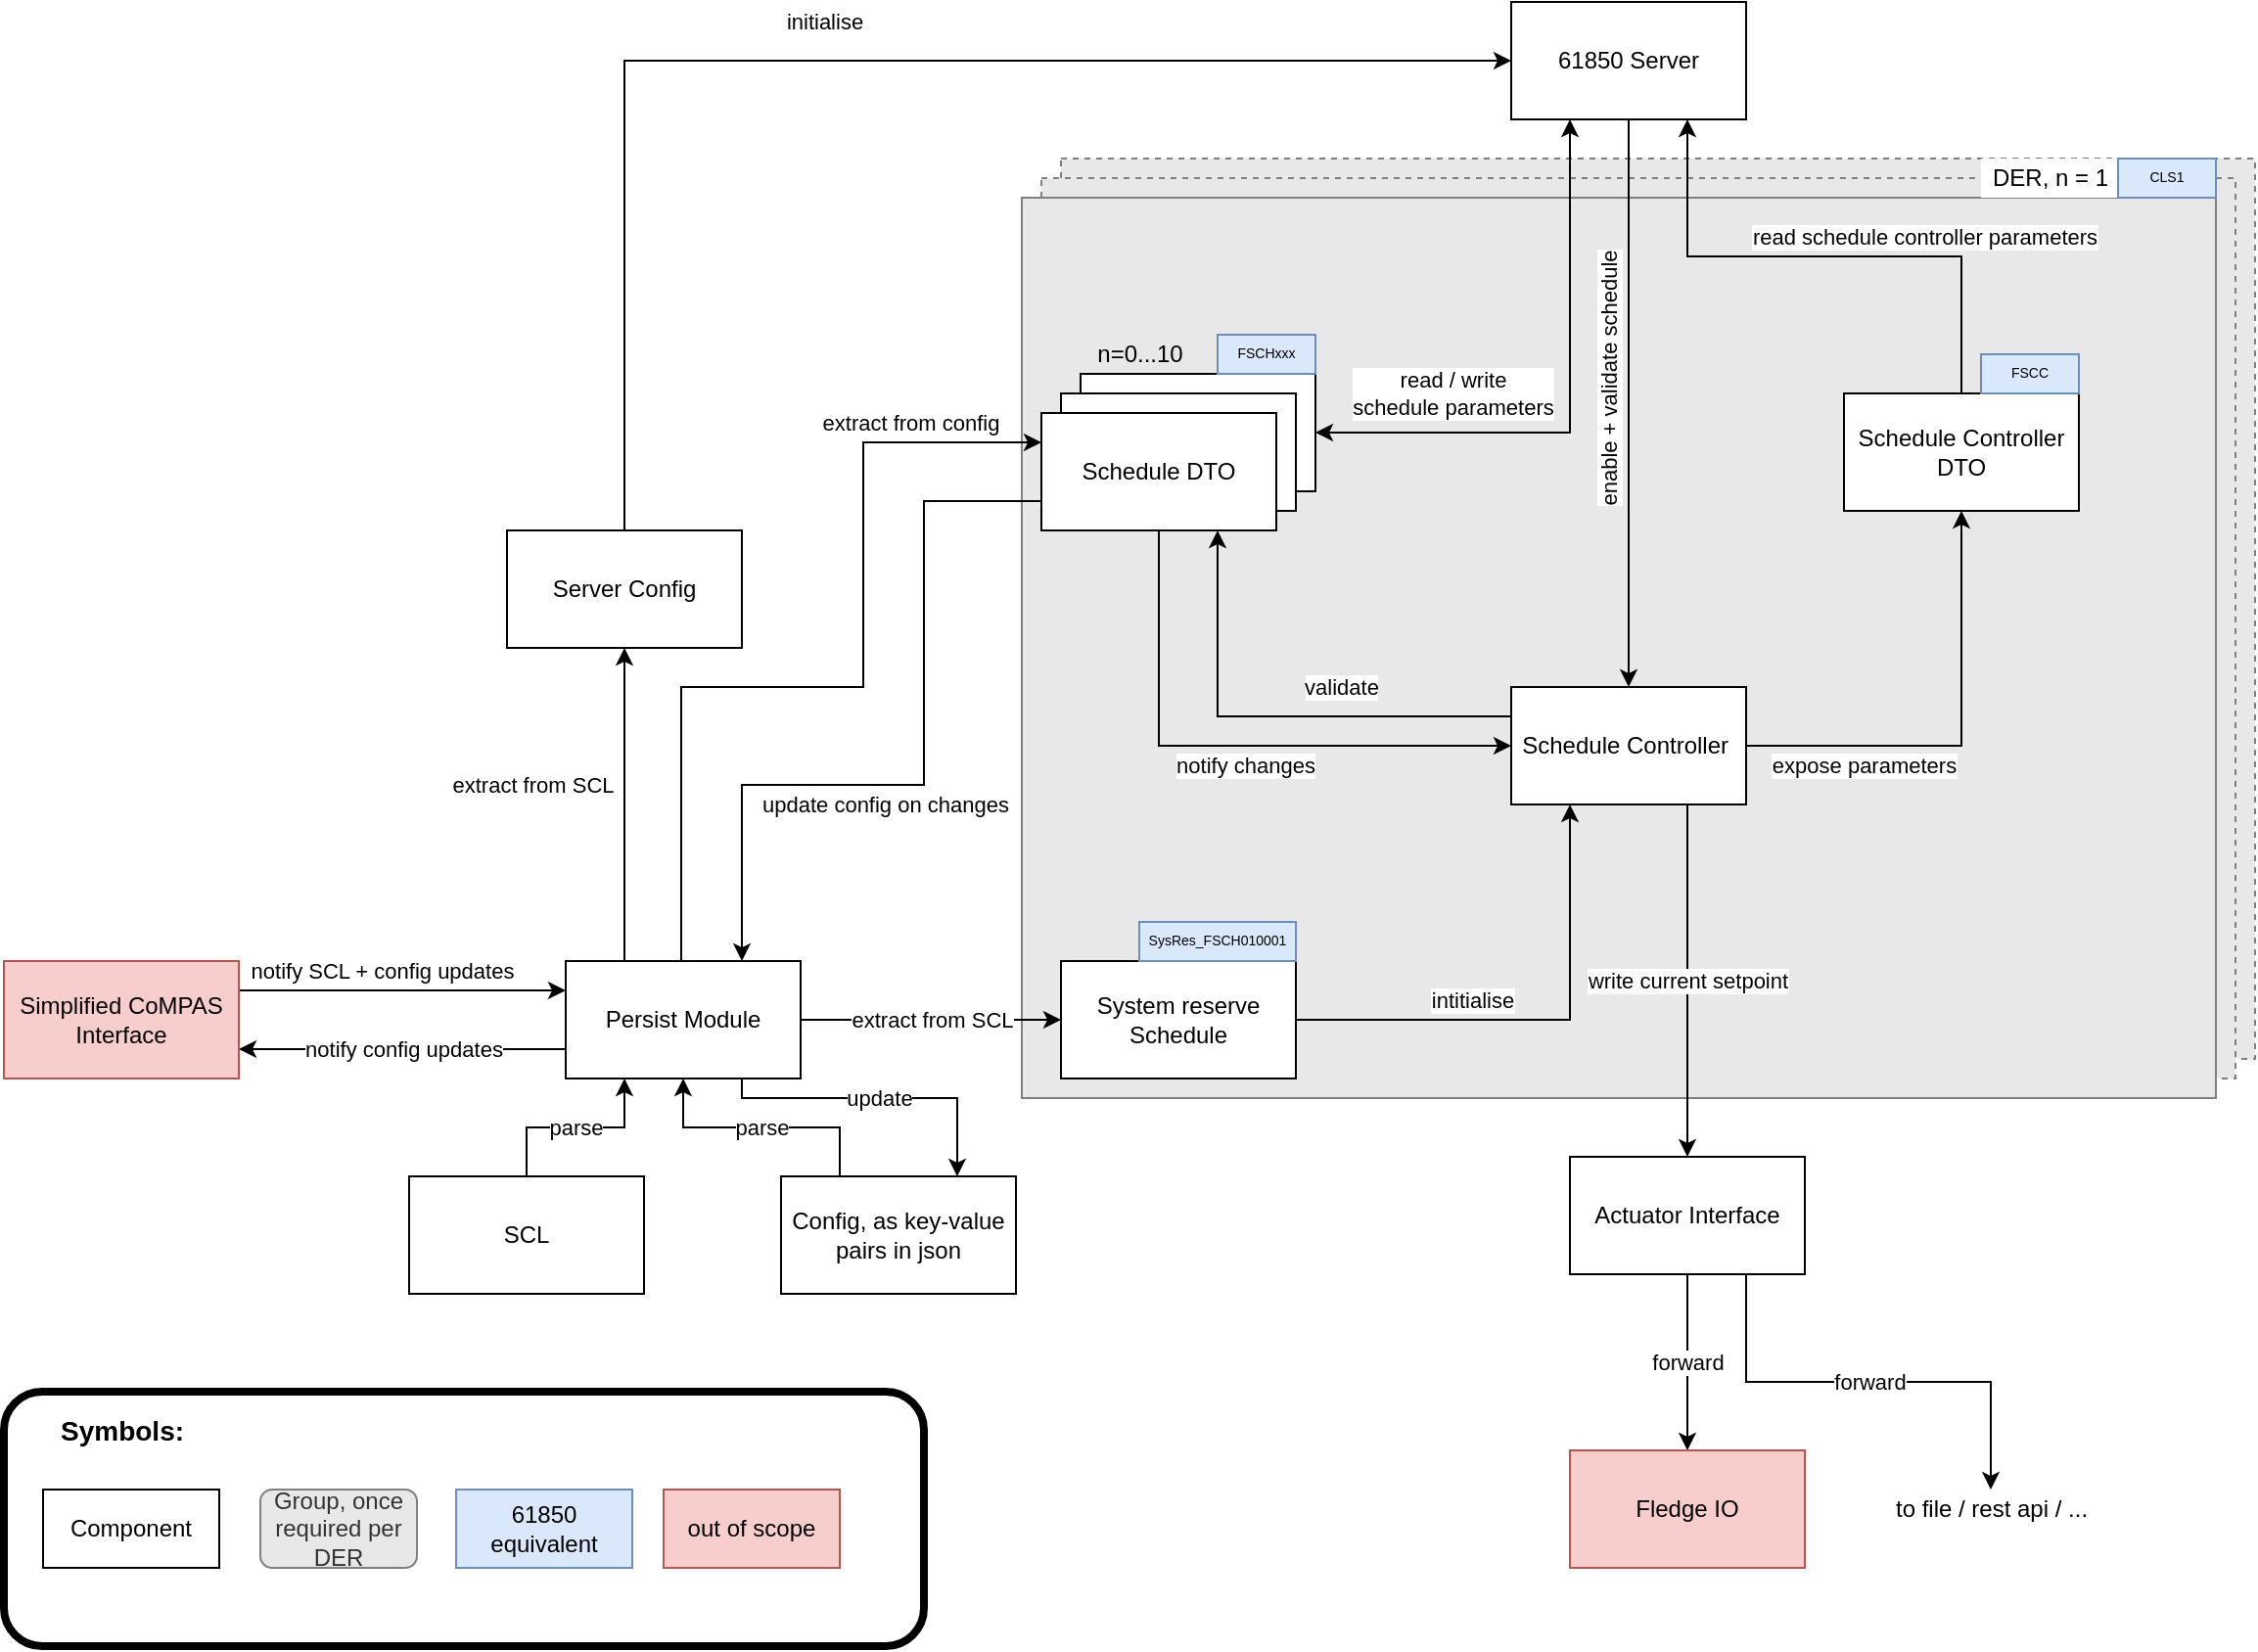 <mxfile version="16.1.2" type="device"><diagram name="Page-1" id="5f0bae14-7c28-e335-631c-24af17079c00"><mxGraphModel dx="2285" dy="1604" grid="1" gridSize="10" guides="1" tooltips="1" connect="1" arrows="1" fold="1" page="1" pageScale="1" pageWidth="1100" pageHeight="850" background="none" math="0" shadow="0"><root><mxCell id="0"/><mxCell id="1" parent="0"/><mxCell id="b1wSyEFUPVE4bgTUCaJU-76" value="" style="rounded=0;whiteSpace=wrap;html=1;fillColor=#E8E8E8;fontColor=#333333;strokeColor=#808080;glass=0;shadow=0;sketch=0;dashed=1;" vertex="1" parent="1"><mxGeometry x="170" y="60" width="610" height="460" as="geometry"/></mxCell><mxCell id="b1wSyEFUPVE4bgTUCaJU-75" value="" style="rounded=0;whiteSpace=wrap;html=1;fillColor=#E8E8E8;fontColor=#333333;strokeColor=#808080;glass=0;shadow=0;sketch=0;dashed=1;" vertex="1" parent="1"><mxGeometry x="160" y="70" width="610" height="460" as="geometry"/></mxCell><mxCell id="b1wSyEFUPVE4bgTUCaJU-46" value="" style="rounded=0;whiteSpace=wrap;html=1;fillColor=#E8E8E8;fontColor=#333333;strokeColor=#808080;glass=0;shadow=0;sketch=0;" vertex="1" parent="1"><mxGeometry x="150" y="80" width="610" height="460" as="geometry"/></mxCell><mxCell id="b1wSyEFUPVE4bgTUCaJU-1" value="61850 Server" style="rounded=0;whiteSpace=wrap;html=1;" vertex="1" parent="1"><mxGeometry x="400" y="-20" width="120" height="60" as="geometry"/></mxCell><mxCell id="b1wSyEFUPVE4bgTUCaJU-31" value="parse" style="edgeStyle=orthogonalEdgeStyle;rounded=0;orthogonalLoop=1;jettySize=auto;html=1;exitX=0.5;exitY=0;exitDx=0;exitDy=0;entryX=0.25;entryY=1;entryDx=0;entryDy=0;" edge="1" parent="1" source="b1wSyEFUPVE4bgTUCaJU-2" target="b1wSyEFUPVE4bgTUCaJU-12"><mxGeometry relative="1" as="geometry"/></mxCell><mxCell id="b1wSyEFUPVE4bgTUCaJU-2" value="SCL" style="rounded=0;whiteSpace=wrap;html=1;" vertex="1" parent="1"><mxGeometry x="-163" y="580" width="120" height="60" as="geometry"/></mxCell><mxCell id="b1wSyEFUPVE4bgTUCaJU-33" value="parse" style="edgeStyle=orthogonalEdgeStyle;rounded=0;orthogonalLoop=1;jettySize=auto;html=1;exitX=0.25;exitY=0;exitDx=0;exitDy=0;entryX=0.5;entryY=1;entryDx=0;entryDy=0;" edge="1" parent="1" source="b1wSyEFUPVE4bgTUCaJU-3" target="b1wSyEFUPVE4bgTUCaJU-12"><mxGeometry relative="1" as="geometry"/></mxCell><mxCell id="b1wSyEFUPVE4bgTUCaJU-3" value="Config, as key-value pairs in json" style="rounded=0;whiteSpace=wrap;html=1;" vertex="1" parent="1"><mxGeometry x="27" y="580" width="120" height="60" as="geometry"/></mxCell><mxCell id="b1wSyEFUPVE4bgTUCaJU-43" value="forward" style="edgeStyle=orthogonalEdgeStyle;rounded=0;orthogonalLoop=1;jettySize=auto;html=1;exitX=0.5;exitY=1;exitDx=0;exitDy=0;entryX=0.5;entryY=0;entryDx=0;entryDy=0;" edge="1" parent="1" source="b1wSyEFUPVE4bgTUCaJU-4" target="b1wSyEFUPVE4bgTUCaJU-64"><mxGeometry relative="1" as="geometry"><mxPoint x="490" y="770" as="targetPoint"/></mxGeometry></mxCell><mxCell id="b1wSyEFUPVE4bgTUCaJU-66" value="forward" style="edgeStyle=orthogonalEdgeStyle;rounded=0;orthogonalLoop=1;jettySize=auto;html=1;exitX=0.75;exitY=1;exitDx=0;exitDy=0;" edge="1" parent="1" source="b1wSyEFUPVE4bgTUCaJU-4" target="b1wSyEFUPVE4bgTUCaJU-44"><mxGeometry relative="1" as="geometry"/></mxCell><mxCell id="b1wSyEFUPVE4bgTUCaJU-4" value="Actuator Interface" style="rounded=0;whiteSpace=wrap;html=1;" vertex="1" parent="1"><mxGeometry x="430" y="570" width="120" height="60" as="geometry"/></mxCell><mxCell id="b1wSyEFUPVE4bgTUCaJU-5" value="Schedule Model" style="rounded=0;whiteSpace=wrap;html=1;" vertex="1" parent="1"><mxGeometry x="180" y="170" width="120" height="60" as="geometry"/></mxCell><mxCell id="b1wSyEFUPVE4bgTUCaJU-6" value="Schedule Model" style="rounded=0;whiteSpace=wrap;html=1;" vertex="1" parent="1"><mxGeometry x="170" y="180" width="120" height="60" as="geometry"/></mxCell><mxCell id="b1wSyEFUPVE4bgTUCaJU-14" value="notify changes" style="edgeStyle=orthogonalEdgeStyle;rounded=0;orthogonalLoop=1;jettySize=auto;html=1;exitX=0.5;exitY=1;exitDx=0;exitDy=0;entryX=0;entryY=0.5;entryDx=0;entryDy=0;" edge="1" parent="1" source="b1wSyEFUPVE4bgTUCaJU-7" target="b1wSyEFUPVE4bgTUCaJU-10"><mxGeometry x="0.062" y="-10" relative="1" as="geometry"><Array as="points"><mxPoint x="220" y="360"/></Array><mxPoint as="offset"/></mxGeometry></mxCell><mxCell id="b1wSyEFUPVE4bgTUCaJU-55" value="update config on changes" style="edgeStyle=orthogonalEdgeStyle;rounded=0;orthogonalLoop=1;jettySize=auto;html=1;exitX=0;exitY=0.75;exitDx=0;exitDy=0;entryX=0.75;entryY=0;entryDx=0;entryDy=0;" edge="1" parent="1" source="b1wSyEFUPVE4bgTUCaJU-7" target="b1wSyEFUPVE4bgTUCaJU-12"><mxGeometry x="0.16" y="10" relative="1" as="geometry"><Array as="points"><mxPoint x="100" y="235"/><mxPoint x="100" y="380"/><mxPoint x="7" y="380"/></Array><mxPoint as="offset"/></mxGeometry></mxCell><mxCell id="b1wSyEFUPVE4bgTUCaJU-7" value="Schedule DTO" style="rounded=0;whiteSpace=wrap;html=1;" vertex="1" parent="1"><mxGeometry x="160" y="190" width="120" height="60" as="geometry"/></mxCell><mxCell id="b1wSyEFUPVE4bgTUCaJU-42" value="read schedule controller parameters" style="edgeStyle=orthogonalEdgeStyle;rounded=0;orthogonalLoop=1;jettySize=auto;html=1;exitX=0.5;exitY=0;exitDx=0;exitDy=0;entryX=0.75;entryY=1;entryDx=0;entryDy=0;" edge="1" parent="1" source="b1wSyEFUPVE4bgTUCaJU-9" target="b1wSyEFUPVE4bgTUCaJU-1"><mxGeometry x="-0.364" y="-10" relative="1" as="geometry"><mxPoint as="offset"/></mxGeometry></mxCell><mxCell id="b1wSyEFUPVE4bgTUCaJU-9" value="Schedule Controller DTO" style="rounded=0;whiteSpace=wrap;html=1;" vertex="1" parent="1"><mxGeometry x="570" y="180" width="120" height="60" as="geometry"/></mxCell><mxCell id="b1wSyEFUPVE4bgTUCaJU-21" style="edgeStyle=orthogonalEdgeStyle;rounded=0;orthogonalLoop=1;jettySize=auto;html=1;exitX=0;exitY=0.25;exitDx=0;exitDy=0;entryX=0.75;entryY=1;entryDx=0;entryDy=0;" edge="1" parent="1" source="b1wSyEFUPVE4bgTUCaJU-10" target="b1wSyEFUPVE4bgTUCaJU-7"><mxGeometry relative="1" as="geometry"/></mxCell><mxCell id="b1wSyEFUPVE4bgTUCaJU-22" value="validate" style="edgeLabel;html=1;align=center;verticalAlign=middle;resizable=0;points=[];" vertex="1" connectable="0" parent="b1wSyEFUPVE4bgTUCaJU-21"><mxGeometry x="-0.495" y="1" relative="1" as="geometry"><mxPoint x="-25" y="-16" as="offset"/></mxGeometry></mxCell><mxCell id="b1wSyEFUPVE4bgTUCaJU-40" value="write current setpoint" style="edgeStyle=orthogonalEdgeStyle;rounded=0;orthogonalLoop=1;jettySize=auto;html=1;exitX=0.75;exitY=1;exitDx=0;exitDy=0;" edge="1" parent="1" source="b1wSyEFUPVE4bgTUCaJU-10" target="b1wSyEFUPVE4bgTUCaJU-4"><mxGeometry relative="1" as="geometry"/></mxCell><mxCell id="b1wSyEFUPVE4bgTUCaJU-41" value="expose parameters" style="edgeStyle=orthogonalEdgeStyle;rounded=0;orthogonalLoop=1;jettySize=auto;html=1;exitX=1;exitY=0.5;exitDx=0;exitDy=0;entryX=0.5;entryY=1;entryDx=0;entryDy=0;" edge="1" parent="1" source="b1wSyEFUPVE4bgTUCaJU-10" target="b1wSyEFUPVE4bgTUCaJU-9"><mxGeometry x="-0.478" y="-10" relative="1" as="geometry"><mxPoint as="offset"/></mxGeometry></mxCell><mxCell id="b1wSyEFUPVE4bgTUCaJU-10" value="Schedule Controller&amp;nbsp;" style="rounded=0;whiteSpace=wrap;html=1;" vertex="1" parent="1"><mxGeometry x="400" y="330" width="120" height="60" as="geometry"/></mxCell><mxCell id="b1wSyEFUPVE4bgTUCaJU-11" value="" style="endArrow=classic;html=1;rounded=0;exitX=0.5;exitY=1;exitDx=0;exitDy=0;entryX=0.5;entryY=0;entryDx=0;entryDy=0;" edge="1" parent="1" source="b1wSyEFUPVE4bgTUCaJU-1" target="b1wSyEFUPVE4bgTUCaJU-10"><mxGeometry width="50" height="50" relative="1" as="geometry"><mxPoint x="300" y="400" as="sourcePoint"/><mxPoint x="350" y="350" as="targetPoint"/></mxGeometry></mxCell><mxCell id="b1wSyEFUPVE4bgTUCaJU-13" value="enable + validate schedule" style="edgeLabel;html=1;align=center;verticalAlign=middle;resizable=0;points=[];rotation=-90;" vertex="1" connectable="0" parent="b1wSyEFUPVE4bgTUCaJU-11"><mxGeometry x="0.074" y="-1" relative="1" as="geometry"><mxPoint x="-9" y="-23" as="offset"/></mxGeometry></mxCell><mxCell id="b1wSyEFUPVE4bgTUCaJU-30" value="extract from SCL" style="edgeStyle=orthogonalEdgeStyle;rounded=0;orthogonalLoop=1;jettySize=auto;html=1;exitX=1;exitY=0.5;exitDx=0;exitDy=0;" edge="1" parent="1" source="b1wSyEFUPVE4bgTUCaJU-12" target="b1wSyEFUPVE4bgTUCaJU-17"><mxGeometry relative="1" as="geometry"/></mxCell><mxCell id="b1wSyEFUPVE4bgTUCaJU-34" value="update" style="edgeStyle=orthogonalEdgeStyle;rounded=0;orthogonalLoop=1;jettySize=auto;html=1;exitX=0.75;exitY=1;exitDx=0;exitDy=0;entryX=0.75;entryY=0;entryDx=0;entryDy=0;" edge="1" parent="1" source="b1wSyEFUPVE4bgTUCaJU-12" target="b1wSyEFUPVE4bgTUCaJU-3"><mxGeometry relative="1" as="geometry"><Array as="points"><mxPoint x="7" y="540"/><mxPoint x="117" y="540"/></Array></mxGeometry></mxCell><mxCell id="b1wSyEFUPVE4bgTUCaJU-37" value="extract from SCL" style="edgeStyle=orthogonalEdgeStyle;rounded=0;orthogonalLoop=1;jettySize=auto;html=1;exitX=0.25;exitY=0;exitDx=0;exitDy=0;entryX=0.5;entryY=1;entryDx=0;entryDy=0;" edge="1" parent="1" source="b1wSyEFUPVE4bgTUCaJU-12" target="b1wSyEFUPVE4bgTUCaJU-26"><mxGeometry x="0.125" y="47" relative="1" as="geometry"><Array as="points"><mxPoint x="-53" y="390"/><mxPoint x="-53" y="390"/></Array><mxPoint as="offset"/></mxGeometry></mxCell><mxCell id="b1wSyEFUPVE4bgTUCaJU-51" value="notify config updates" style="edgeStyle=orthogonalEdgeStyle;rounded=0;orthogonalLoop=1;jettySize=auto;html=1;exitX=0;exitY=0.75;exitDx=0;exitDy=0;entryX=1;entryY=0.75;entryDx=0;entryDy=0;" edge="1" parent="1" source="b1wSyEFUPVE4bgTUCaJU-12" target="b1wSyEFUPVE4bgTUCaJU-47"><mxGeometry relative="1" as="geometry"/></mxCell><mxCell id="b1wSyEFUPVE4bgTUCaJU-12" value="Persist Module" style="rounded=0;whiteSpace=wrap;html=1;" vertex="1" parent="1"><mxGeometry x="-83" y="470" width="120" height="60" as="geometry"/></mxCell><mxCell id="b1wSyEFUPVE4bgTUCaJU-15" value="read / write &lt;br&gt;schedule parameters" style="endArrow=classic;startArrow=classic;html=1;rounded=0;entryX=0.25;entryY=1;entryDx=0;entryDy=0;exitX=1;exitY=0.5;exitDx=0;exitDy=0;" edge="1" parent="1" source="b1wSyEFUPVE4bgTUCaJU-5" target="b1wSyEFUPVE4bgTUCaJU-1"><mxGeometry x="-0.517" y="20" width="50" height="50" relative="1" as="geometry"><mxPoint x="330" y="210" as="sourcePoint"/><mxPoint x="350" y="350" as="targetPoint"/><Array as="points"><mxPoint x="430" y="200"/></Array><mxPoint as="offset"/></mxGeometry></mxCell><mxCell id="b1wSyEFUPVE4bgTUCaJU-35" value="intitialise" style="edgeStyle=orthogonalEdgeStyle;rounded=0;orthogonalLoop=1;jettySize=auto;html=1;exitX=1;exitY=0.5;exitDx=0;exitDy=0;entryX=0.25;entryY=1;entryDx=0;entryDy=0;" edge="1" parent="1" source="b1wSyEFUPVE4bgTUCaJU-17" target="b1wSyEFUPVE4bgTUCaJU-10"><mxGeometry x="-0.28" y="10" relative="1" as="geometry"><mxPoint as="offset"/></mxGeometry></mxCell><mxCell id="b1wSyEFUPVE4bgTUCaJU-17" value="System reserve Schedule" style="rounded=0;whiteSpace=wrap;html=1;" vertex="1" parent="1"><mxGeometry x="170" y="470" width="120" height="60" as="geometry"/></mxCell><mxCell id="b1wSyEFUPVE4bgTUCaJU-27" value="initialise" style="edgeStyle=orthogonalEdgeStyle;rounded=0;orthogonalLoop=1;jettySize=auto;html=1;exitX=0.5;exitY=0;exitDx=0;exitDy=0;entryX=0;entryY=0.5;entryDx=0;entryDy=0;" edge="1" parent="1" source="b1wSyEFUPVE4bgTUCaJU-26" target="b1wSyEFUPVE4bgTUCaJU-1"><mxGeometry x="-0.014" y="20" relative="1" as="geometry"><mxPoint as="offset"/></mxGeometry></mxCell><mxCell id="b1wSyEFUPVE4bgTUCaJU-26" value="Server Config" style="rounded=0;whiteSpace=wrap;html=1;" vertex="1" parent="1"><mxGeometry x="-113" y="250" width="120" height="60" as="geometry"/></mxCell><mxCell id="b1wSyEFUPVE4bgTUCaJU-44" value="to file / rest api / ..." style="text;html=1;align=center;verticalAlign=middle;resizable=0;points=[];autosize=1;strokeColor=none;fillColor=none;" vertex="1" parent="1"><mxGeometry x="590" y="740" width="110" height="20" as="geometry"/></mxCell><mxCell id="b1wSyEFUPVE4bgTUCaJU-45" value="n=0...10" style="text;html=1;align=center;verticalAlign=middle;resizable=0;points=[];autosize=1;strokeColor=none;fillColor=none;" vertex="1" parent="1"><mxGeometry x="180" y="150" width="60" height="20" as="geometry"/></mxCell><mxCell id="b1wSyEFUPVE4bgTUCaJU-49" style="edgeStyle=orthogonalEdgeStyle;rounded=0;orthogonalLoop=1;jettySize=auto;html=1;exitX=1;exitY=0.25;exitDx=0;exitDy=0;entryX=0;entryY=0.25;entryDx=0;entryDy=0;" edge="1" parent="1" source="b1wSyEFUPVE4bgTUCaJU-47" target="b1wSyEFUPVE4bgTUCaJU-12"><mxGeometry relative="1" as="geometry"/></mxCell><mxCell id="b1wSyEFUPVE4bgTUCaJU-50" value="notify SCL + config updates" style="edgeLabel;html=1;align=center;verticalAlign=middle;resizable=0;points=[];" vertex="1" connectable="0" parent="b1wSyEFUPVE4bgTUCaJU-49"><mxGeometry x="-0.357" y="-4" relative="1" as="geometry"><mxPoint x="19" y="-14" as="offset"/></mxGeometry></mxCell><mxCell id="b1wSyEFUPVE4bgTUCaJU-47" value="Simplified CoMPAS Interface" style="rounded=0;whiteSpace=wrap;html=1;fillColor=#f8cecc;strokeColor=#b85450;" vertex="1" parent="1"><mxGeometry x="-370" y="470" width="120" height="60" as="geometry"/></mxCell><mxCell id="b1wSyEFUPVE4bgTUCaJU-54" value="extract from config" style="edgeStyle=orthogonalEdgeStyle;rounded=0;orthogonalLoop=1;jettySize=auto;html=1;exitX=0.5;exitY=0;exitDx=0;exitDy=0;entryX=0;entryY=0.25;entryDx=0;entryDy=0;" edge="1" parent="1" target="b1wSyEFUPVE4bgTUCaJU-7"><mxGeometry x="0.702" y="10" relative="1" as="geometry"><mxPoint x="-24" y="470" as="sourcePoint"/><mxPoint x="159" y="220.0" as="targetPoint"/><Array as="points"><mxPoint x="-24" y="330"/><mxPoint x="69" y="330"/><mxPoint x="69" y="205"/></Array><mxPoint as="offset"/></mxGeometry></mxCell><mxCell id="b1wSyEFUPVE4bgTUCaJU-62" value="DER, n = 1" style="text;html=1;align=center;verticalAlign=middle;resizable=0;points=[];autosize=1;fillColor=default;" vertex="1" parent="1"><mxGeometry x="640" y="60" width="70" height="20" as="geometry"/></mxCell><mxCell id="b1wSyEFUPVE4bgTUCaJU-64" value="Fledge IO" style="rounded=0;whiteSpace=wrap;html=1;fillColor=#f8cecc;strokeColor=#b85450;" vertex="1" parent="1"><mxGeometry x="430" y="720" width="120" height="60" as="geometry"/></mxCell><mxCell id="b1wSyEFUPVE4bgTUCaJU-67" value="FSCHxxx" style="rounded=0;whiteSpace=wrap;html=1;fillColor=#dae8fc;strokeColor=#6c8ebf;fontSize=7;" vertex="1" parent="1"><mxGeometry x="250" y="150" width="50" height="20" as="geometry"/></mxCell><mxCell id="b1wSyEFUPVE4bgTUCaJU-68" value="CLS1" style="rounded=0;whiteSpace=wrap;html=1;fillColor=#dae8fc;strokeColor=#6c8ebf;fontSize=7;" vertex="1" parent="1"><mxGeometry x="710" y="60" width="50" height="20" as="geometry"/></mxCell><mxCell id="b1wSyEFUPVE4bgTUCaJU-69" value="FSCC" style="rounded=0;whiteSpace=wrap;html=1;fillColor=#dae8fc;strokeColor=#6c8ebf;fontSize=7;" vertex="1" parent="1"><mxGeometry x="640" y="160" width="50" height="20" as="geometry"/></mxCell><mxCell id="b1wSyEFUPVE4bgTUCaJU-71" value="SysRes_FSCH010001" style="rounded=0;whiteSpace=wrap;html=1;fillColor=#dae8fc;strokeColor=#6c8ebf;fontSize=7;" vertex="1" parent="1"><mxGeometry x="210" y="450" width="80" height="20" as="geometry"/></mxCell><mxCell id="b1wSyEFUPVE4bgTUCaJU-74" value="" style="group" vertex="1" connectable="0" parent="1"><mxGeometry x="-370" y="690" width="470" height="130" as="geometry"/></mxCell><mxCell id="b1wSyEFUPVE4bgTUCaJU-73" value="" style="rounded=1;whiteSpace=wrap;html=1;shadow=0;glass=0;sketch=0;fontSize=7;fillColor=none;strokeWidth=4;" vertex="1" parent="b1wSyEFUPVE4bgTUCaJU-74"><mxGeometry width="470" height="130" as="geometry"/></mxCell><mxCell id="b1wSyEFUPVE4bgTUCaJU-56" value="out of scope" style="rounded=0;whiteSpace=wrap;html=1;fillColor=#f8cecc;strokeColor=#b85450;" vertex="1" parent="b1wSyEFUPVE4bgTUCaJU-74"><mxGeometry x="337" y="50" width="90" height="40" as="geometry"/></mxCell><mxCell id="b1wSyEFUPVE4bgTUCaJU-57" value="61850 equivalent" style="rounded=0;whiteSpace=wrap;html=1;fillColor=#dae8fc;strokeColor=#6c8ebf;" vertex="1" parent="b1wSyEFUPVE4bgTUCaJU-74"><mxGeometry x="231" y="50" width="90" height="40" as="geometry"/></mxCell><mxCell id="b1wSyEFUPVE4bgTUCaJU-58" value="Symbols:" style="text;html=1;align=center;verticalAlign=middle;resizable=0;points=[];autosize=1;strokeColor=none;fillColor=none;fontStyle=1;fontSize=14;" vertex="1" parent="b1wSyEFUPVE4bgTUCaJU-74"><mxGeometry x="20" y="10" width="80" height="20" as="geometry"/></mxCell><mxCell id="b1wSyEFUPVE4bgTUCaJU-59" value="Group, once required per DER" style="rounded=1;whiteSpace=wrap;html=1;fillColor=#E8E8E8;fontColor=#333333;strokeColor=#808080;glass=0;shadow=0;sketch=0;" vertex="1" parent="b1wSyEFUPVE4bgTUCaJU-74"><mxGeometry x="131" y="50" width="80" height="40" as="geometry"/></mxCell><mxCell id="b1wSyEFUPVE4bgTUCaJU-63" value="Component" style="rounded=0;whiteSpace=wrap;html=1;" vertex="1" parent="b1wSyEFUPVE4bgTUCaJU-74"><mxGeometry x="20" y="50" width="90" height="40" as="geometry"/></mxCell></root></mxGraphModel></diagram></mxfile>
